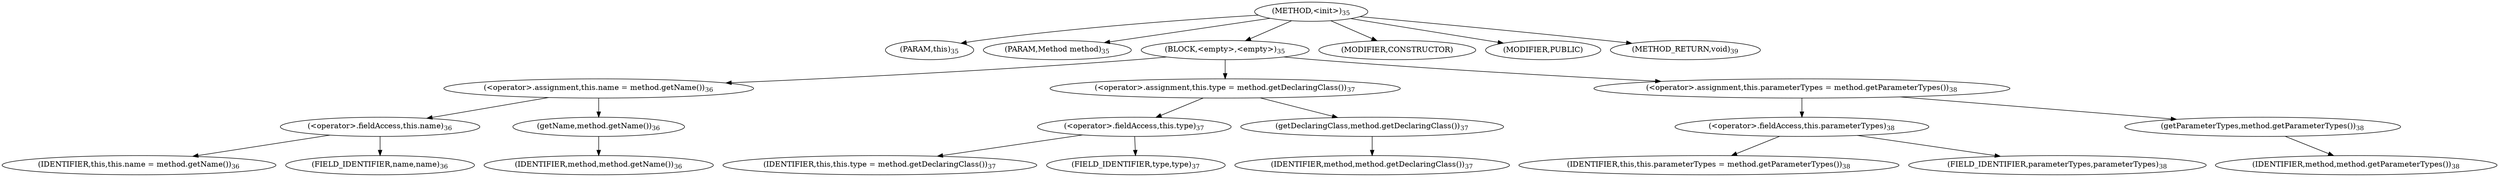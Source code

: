 digraph "&lt;init&gt;" {  
"46" [label = <(METHOD,&lt;init&gt;)<SUB>35</SUB>> ]
"4" [label = <(PARAM,this)<SUB>35</SUB>> ]
"47" [label = <(PARAM,Method method)<SUB>35</SUB>> ]
"48" [label = <(BLOCK,&lt;empty&gt;,&lt;empty&gt;)<SUB>35</SUB>> ]
"49" [label = <(&lt;operator&gt;.assignment,this.name = method.getName())<SUB>36</SUB>> ]
"50" [label = <(&lt;operator&gt;.fieldAccess,this.name)<SUB>36</SUB>> ]
"3" [label = <(IDENTIFIER,this,this.name = method.getName())<SUB>36</SUB>> ]
"51" [label = <(FIELD_IDENTIFIER,name,name)<SUB>36</SUB>> ]
"52" [label = <(getName,method.getName())<SUB>36</SUB>> ]
"53" [label = <(IDENTIFIER,method,method.getName())<SUB>36</SUB>> ]
"54" [label = <(&lt;operator&gt;.assignment,this.type = method.getDeclaringClass())<SUB>37</SUB>> ]
"55" [label = <(&lt;operator&gt;.fieldAccess,this.type)<SUB>37</SUB>> ]
"5" [label = <(IDENTIFIER,this,this.type = method.getDeclaringClass())<SUB>37</SUB>> ]
"56" [label = <(FIELD_IDENTIFIER,type,type)<SUB>37</SUB>> ]
"57" [label = <(getDeclaringClass,method.getDeclaringClass())<SUB>37</SUB>> ]
"58" [label = <(IDENTIFIER,method,method.getDeclaringClass())<SUB>37</SUB>> ]
"59" [label = <(&lt;operator&gt;.assignment,this.parameterTypes = method.getParameterTypes())<SUB>38</SUB>> ]
"60" [label = <(&lt;operator&gt;.fieldAccess,this.parameterTypes)<SUB>38</SUB>> ]
"6" [label = <(IDENTIFIER,this,this.parameterTypes = method.getParameterTypes())<SUB>38</SUB>> ]
"61" [label = <(FIELD_IDENTIFIER,parameterTypes,parameterTypes)<SUB>38</SUB>> ]
"62" [label = <(getParameterTypes,method.getParameterTypes())<SUB>38</SUB>> ]
"63" [label = <(IDENTIFIER,method,method.getParameterTypes())<SUB>38</SUB>> ]
"64" [label = <(MODIFIER,CONSTRUCTOR)> ]
"65" [label = <(MODIFIER,PUBLIC)> ]
"66" [label = <(METHOD_RETURN,void)<SUB>39</SUB>> ]
  "46" -> "4" 
  "46" -> "47" 
  "46" -> "48" 
  "46" -> "64" 
  "46" -> "65" 
  "46" -> "66" 
  "48" -> "49" 
  "48" -> "54" 
  "48" -> "59" 
  "49" -> "50" 
  "49" -> "52" 
  "50" -> "3" 
  "50" -> "51" 
  "52" -> "53" 
  "54" -> "55" 
  "54" -> "57" 
  "55" -> "5" 
  "55" -> "56" 
  "57" -> "58" 
  "59" -> "60" 
  "59" -> "62" 
  "60" -> "6" 
  "60" -> "61" 
  "62" -> "63" 
}
